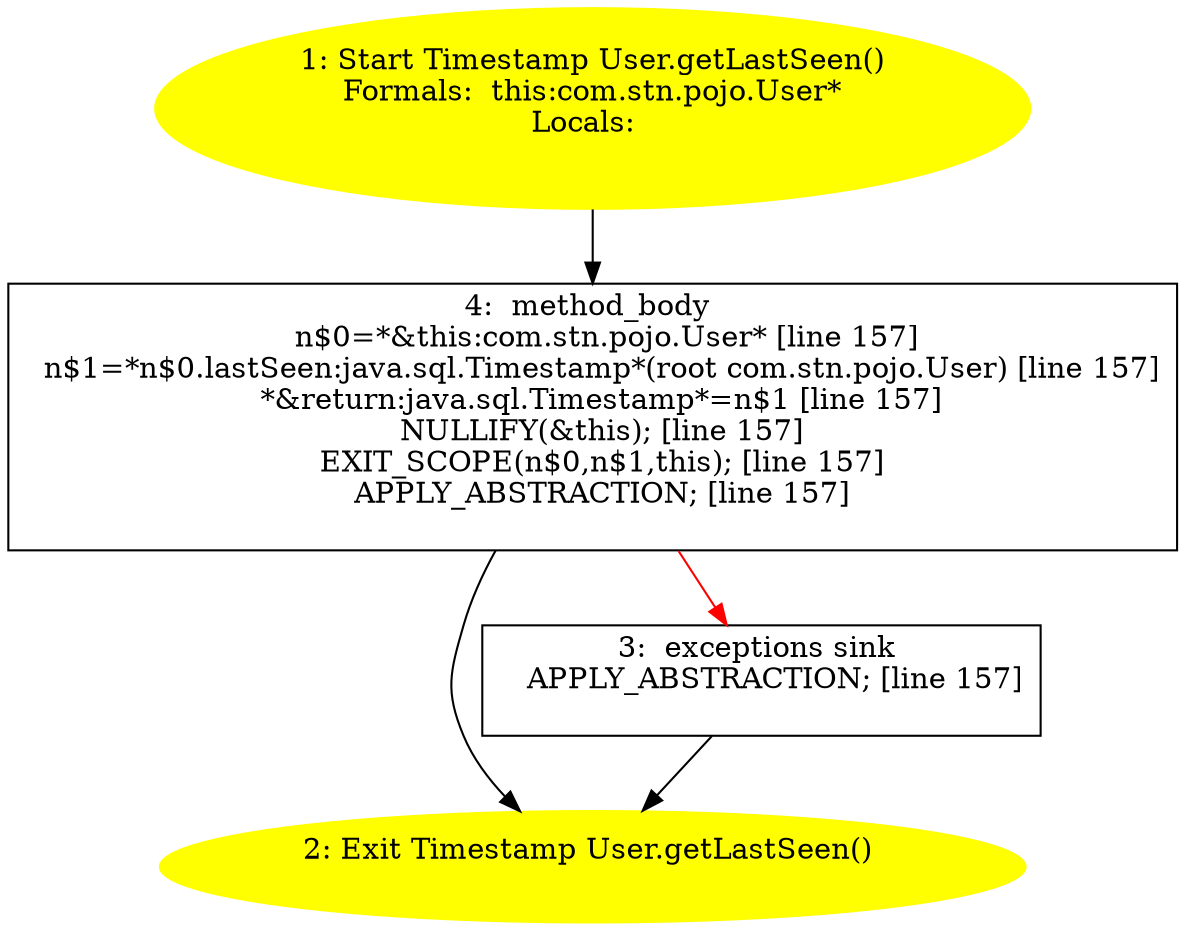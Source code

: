 /* @generated */
digraph cfg {
"com.stn.pojo.User.getLastSeen():java.sql.Timestamp.ef235d0ac6a2461dbcdd440b48ed281c_1" [label="1: Start Timestamp User.getLastSeen()\nFormals:  this:com.stn.pojo.User*\nLocals:  \n  " color=yellow style=filled]
	

	 "com.stn.pojo.User.getLastSeen():java.sql.Timestamp.ef235d0ac6a2461dbcdd440b48ed281c_1" -> "com.stn.pojo.User.getLastSeen():java.sql.Timestamp.ef235d0ac6a2461dbcdd440b48ed281c_4" ;
"com.stn.pojo.User.getLastSeen():java.sql.Timestamp.ef235d0ac6a2461dbcdd440b48ed281c_2" [label="2: Exit Timestamp User.getLastSeen() \n  " color=yellow style=filled]
	

"com.stn.pojo.User.getLastSeen():java.sql.Timestamp.ef235d0ac6a2461dbcdd440b48ed281c_3" [label="3:  exceptions sink \n   APPLY_ABSTRACTION; [line 157]\n " shape="box"]
	

	 "com.stn.pojo.User.getLastSeen():java.sql.Timestamp.ef235d0ac6a2461dbcdd440b48ed281c_3" -> "com.stn.pojo.User.getLastSeen():java.sql.Timestamp.ef235d0ac6a2461dbcdd440b48ed281c_2" ;
"com.stn.pojo.User.getLastSeen():java.sql.Timestamp.ef235d0ac6a2461dbcdd440b48ed281c_4" [label="4:  method_body \n   n$0=*&this:com.stn.pojo.User* [line 157]\n  n$1=*n$0.lastSeen:java.sql.Timestamp*(root com.stn.pojo.User) [line 157]\n  *&return:java.sql.Timestamp*=n$1 [line 157]\n  NULLIFY(&this); [line 157]\n  EXIT_SCOPE(n$0,n$1,this); [line 157]\n  APPLY_ABSTRACTION; [line 157]\n " shape="box"]
	

	 "com.stn.pojo.User.getLastSeen():java.sql.Timestamp.ef235d0ac6a2461dbcdd440b48ed281c_4" -> "com.stn.pojo.User.getLastSeen():java.sql.Timestamp.ef235d0ac6a2461dbcdd440b48ed281c_2" ;
	 "com.stn.pojo.User.getLastSeen():java.sql.Timestamp.ef235d0ac6a2461dbcdd440b48ed281c_4" -> "com.stn.pojo.User.getLastSeen():java.sql.Timestamp.ef235d0ac6a2461dbcdd440b48ed281c_3" [color="red" ];
}
